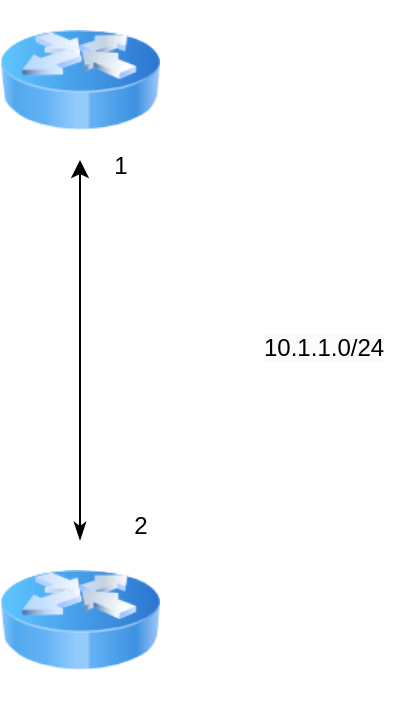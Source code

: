 <mxfile version="21.6.5" type="github">
  <diagram name="ページ1" id="PKhCmqumJbryl44LMtBW">
    <mxGraphModel dx="1320" dy="688" grid="1" gridSize="10" guides="1" tooltips="1" connect="1" arrows="1" fold="1" page="1" pageScale="1" pageWidth="827" pageHeight="1169" math="0" shadow="0">
      <root>
        <mxCell id="0" />
        <mxCell id="1" parent="0" />
        <mxCell id="Y9F1AMNFRK9zgY9ZF2rL-1" value="" style="image;html=1;image=img/lib/clip_art/networking/Router_Icon_128x128.png" vertex="1" parent="1">
          <mxGeometry x="310" y="220" width="80" height="80" as="geometry" />
        </mxCell>
        <mxCell id="Y9F1AMNFRK9zgY9ZF2rL-3" style="rounded=0;orthogonalLoop=1;jettySize=auto;html=1;exitX=0.5;exitY=0;exitDx=0;exitDy=0;entryX=0.5;entryY=1;entryDx=0;entryDy=0;startArrow=classicThin;startFill=1;" edge="1" parent="1" source="Y9F1AMNFRK9zgY9ZF2rL-2" target="Y9F1AMNFRK9zgY9ZF2rL-1">
          <mxGeometry relative="1" as="geometry" />
        </mxCell>
        <mxCell id="Y9F1AMNFRK9zgY9ZF2rL-2" value="" style="image;html=1;image=img/lib/clip_art/networking/Router_Icon_128x128.png" vertex="1" parent="1">
          <mxGeometry x="310" y="490" width="80" height="80" as="geometry" />
        </mxCell>
        <mxCell id="Y9F1AMNFRK9zgY9ZF2rL-5" value="&lt;span style=&quot;color: rgb(0, 0, 0); font-family: Helvetica; font-size: 12px; font-style: normal; font-variant-ligatures: normal; font-variant-caps: normal; font-weight: 400; letter-spacing: normal; orphans: 2; text-align: center; text-indent: 0px; text-transform: none; widows: 2; word-spacing: 0px; -webkit-text-stroke-width: 0px; background-color: rgb(251, 251, 251); text-decoration-thickness: initial; text-decoration-style: initial; text-decoration-color: initial; float: none; display: inline !important;&quot;&gt;10.1.1.0/24&lt;/span&gt;" style="text;whiteSpace=wrap;html=1;" vertex="1" parent="1">
          <mxGeometry x="440" y="380" width="70" height="30" as="geometry" />
        </mxCell>
        <mxCell id="Y9F1AMNFRK9zgY9ZF2rL-6" value="2" style="text;html=1;align=center;verticalAlign=middle;resizable=0;points=[];autosize=1;strokeColor=none;fillColor=none;" vertex="1" parent="1">
          <mxGeometry x="365" y="468" width="30" height="30" as="geometry" />
        </mxCell>
        <mxCell id="Y9F1AMNFRK9zgY9ZF2rL-7" value="1" style="text;html=1;align=center;verticalAlign=middle;resizable=0;points=[];autosize=1;strokeColor=none;fillColor=none;" vertex="1" parent="1">
          <mxGeometry x="355" y="288" width="30" height="30" as="geometry" />
        </mxCell>
      </root>
    </mxGraphModel>
  </diagram>
</mxfile>
